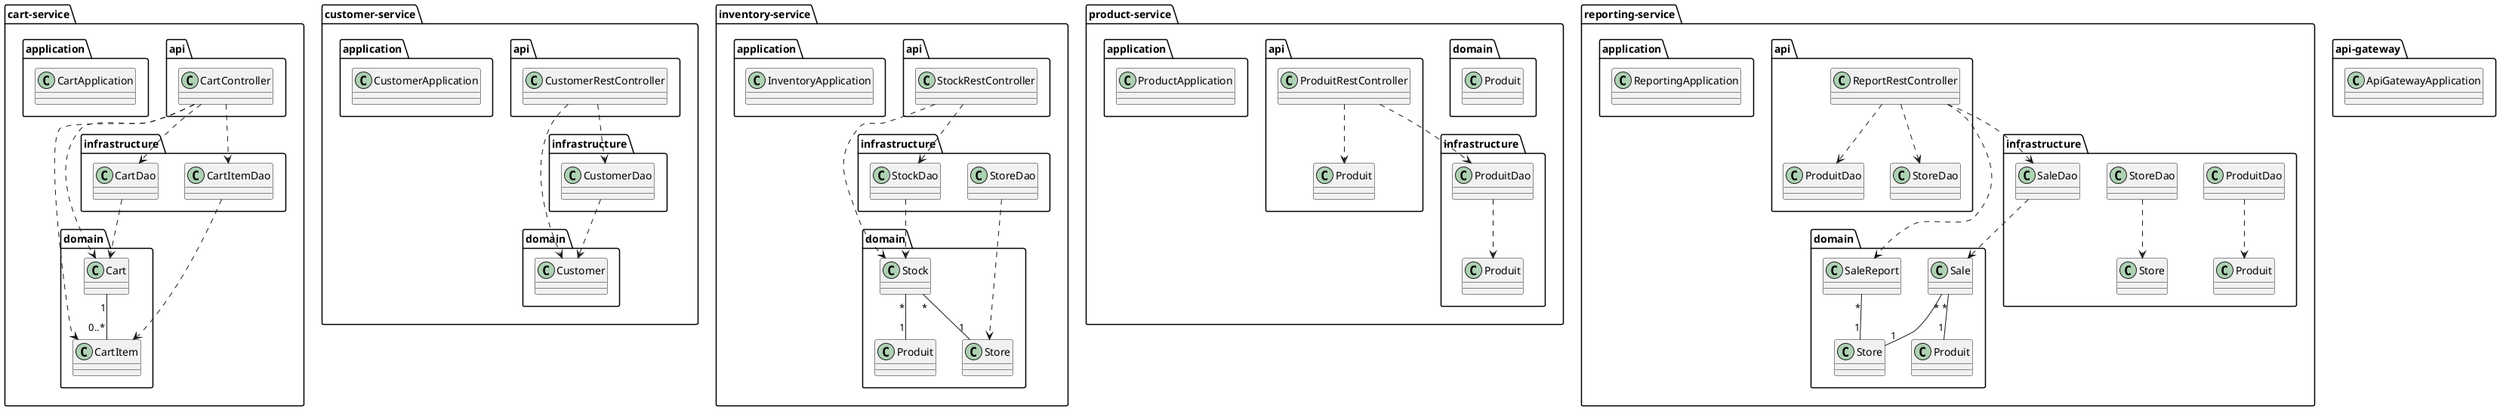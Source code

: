 @startuml
' Diagramme de packages pour l'architecture microservices avec le package application

package "cart-service" {
  package "domain" {
    class Cart
    class CartItem
    Cart "1" -- "0..*" CartItem
  }
  package "infrastructure" {
    class CartDao
    class CartItemDao
    CartDao ..> Cart
    CartItemDao ..> CartItem
  }
  package "api" {
    class CartController
    CartController ..> Cart
    CartController ..> CartDao
    CartController ..> CartItem
    CartController ..> CartItemDao
  }
  package "application" {
    class CartApplication
  }
}

package "customer-service" {
  package "domain" {
    class Customer
  }
  package "infrastructure" {
    class CustomerDao
    CustomerDao ..> Customer
  }
  package "api" {
    class CustomerRestController
    CustomerRestController ..> Customer
    CustomerRestController ..> CustomerDao
  }
  package "application" {
    class CustomerApplication
  }
}

package "inventory-service" {
  package "domain" {
    class Produit
    class Stock
    class Store
    Stock "*" -- "1" Produit
    Stock "*" -- "1" Store
  }
  package "infrastructure" {
    class StockDao
    class StoreDao
    StockDao ..> Stock
    StoreDao ..> Store
  }
  package "api" {
    class StockRestController
    StockRestController ..> Stock
    StockRestController ..> StockDao
  }
  package "application" {
    class InventoryApplication
  }
}

package "product-service" {
  package "domain" {
    class Produit
  }
  package "infrastructure" {
    class ProduitDao
    ProduitDao ..> Produit
  }
  package "api" {
    class ProduitRestController
    ProduitRestController ..> Produit
    ProduitRestController ..> ProduitDao
  }
  package "application" {
    class ProductApplication
  }
}

package "reporting-service" {
  package "domain" {
    class Produit
    class Sale
    class SaleReport
    class Store
    Sale "*" -- "1" Produit
    Sale "*" -- "1" Store
    SaleReport "*" -- "1" Store
  }
  package "infrastructure" {
    class ProduitDao
    class SaleDao
    class StoreDao
    ProduitDao ..> Produit
    SaleDao ..> Sale
    StoreDao ..> Store
  }
  package "api" {
    class ReportRestController
    ReportRestController ..> SaleReport
    ReportRestController ..> SaleDao
    ReportRestController ..> ProduitDao
    ReportRestController ..> StoreDao
  }
  package "application" {
    class ReportingApplication
  }
}

package "api-gateway" {
  class ApiGatewayApplication
}

@enduml